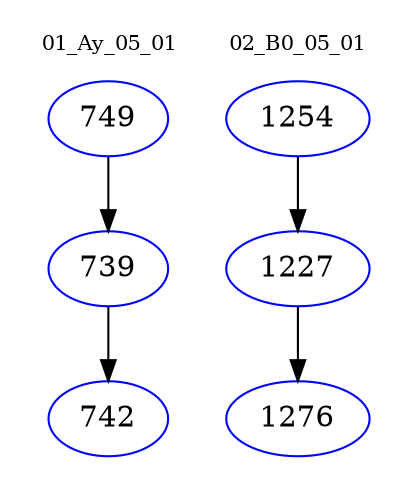 digraph{
subgraph cluster_0 {
color = white
label = "01_Ay_05_01";
fontsize=10;
T0_749 [label="749", color="blue"]
T0_749 -> T0_739 [color="black"]
T0_739 [label="739", color="blue"]
T0_739 -> T0_742 [color="black"]
T0_742 [label="742", color="blue"]
}
subgraph cluster_1 {
color = white
label = "02_B0_05_01";
fontsize=10;
T1_1254 [label="1254", color="blue"]
T1_1254 -> T1_1227 [color="black"]
T1_1227 [label="1227", color="blue"]
T1_1227 -> T1_1276 [color="black"]
T1_1276 [label="1276", color="blue"]
}
}
